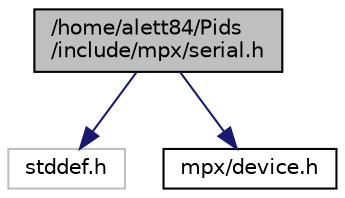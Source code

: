 digraph "/home/alett84/Pids/include/mpx/serial.h"
{
 // LATEX_PDF_SIZE
  edge [fontname="Helvetica",fontsize="10",labelfontname="Helvetica",labelfontsize="10"];
  node [fontname="Helvetica",fontsize="10",shape=record];
  Node1 [label="/home/alett84/Pids\l/include/mpx/serial.h",height=0.2,width=0.4,color="black", fillcolor="grey75", style="filled", fontcolor="black",tooltip="Kernel functions and constants for handling serial I/O."];
  Node1 -> Node2 [color="midnightblue",fontsize="10",style="solid",fontname="Helvetica"];
  Node2 [label="stddef.h",height=0.2,width=0.4,color="grey75", fillcolor="white", style="filled",tooltip=" "];
  Node1 -> Node3 [color="midnightblue",fontsize="10",style="solid",fontname="Helvetica"];
  Node3 [label="mpx/device.h",height=0.2,width=0.4,color="black", fillcolor="white", style="filled",URL="$device_8h_source.html",tooltip=" "];
}
